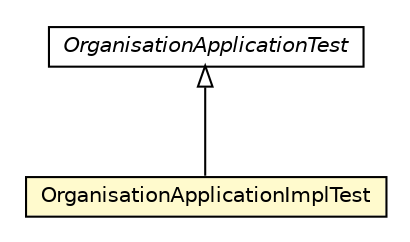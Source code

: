 #!/usr/local/bin/dot
#
# Class diagram 
# Generated by UMLGraph version R5_6_6-8-g8d7759 (http://www.umlgraph.org/)
#

digraph G {
	edge [fontname="Helvetica",fontsize=10,labelfontname="Helvetica",labelfontsize=10];
	node [fontname="Helvetica",fontsize=10,shape=plaintext];
	nodesep=0.25;
	ranksep=0.5;
	// org.dddlib.organisation.application.OrganisationApplicationTest
	c37672 [label=<<table title="org.dddlib.organisation.application.OrganisationApplicationTest" border="0" cellborder="1" cellspacing="0" cellpadding="2" port="p" href="../OrganisationApplicationTest.html">
		<tr><td><table border="0" cellspacing="0" cellpadding="1">
<tr><td align="center" balign="center"><font face="Helvetica-Oblique"> OrganisationApplicationTest </font></td></tr>
		</table></td></tr>
		</table>>, URL="../OrganisationApplicationTest.html", fontname="Helvetica", fontcolor="black", fontsize=10.0];
	// org.dddlib.organisation.application.impl.OrganisationApplicationImplTest
	c37673 [label=<<table title="org.dddlib.organisation.application.impl.OrganisationApplicationImplTest" border="0" cellborder="1" cellspacing="0" cellpadding="2" port="p" bgcolor="lemonChiffon" href="./OrganisationApplicationImplTest.html">
		<tr><td><table border="0" cellspacing="0" cellpadding="1">
<tr><td align="center" balign="center"> OrganisationApplicationImplTest </td></tr>
		</table></td></tr>
		</table>>, URL="./OrganisationApplicationImplTest.html", fontname="Helvetica", fontcolor="black", fontsize=10.0];
	//org.dddlib.organisation.application.impl.OrganisationApplicationImplTest extends org.dddlib.organisation.application.OrganisationApplicationTest
	c37672:p -> c37673:p [dir=back,arrowtail=empty];
}

